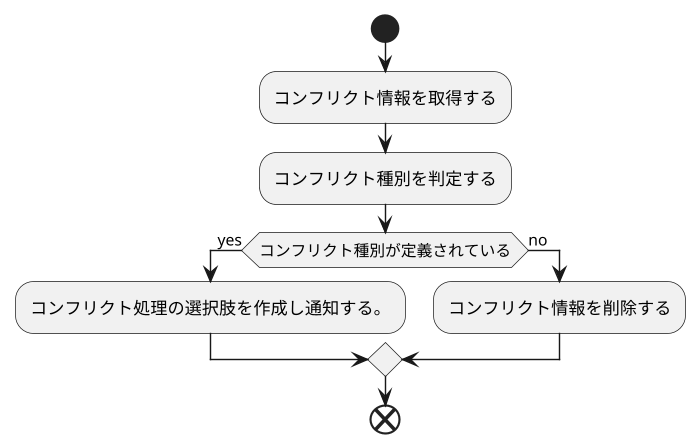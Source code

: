 @startuml
scale 700 width
start
   :コンフリクト情報を取得する;
   :コンフリクト種別を判定する;
   if(コンフリクト種別が定義されている) then (yes)
        :コンフリクト処理の選択肢を作成し通知する。;
    else (no)
        :コンフリクト情報を削除する;
    endif
end
@enduml